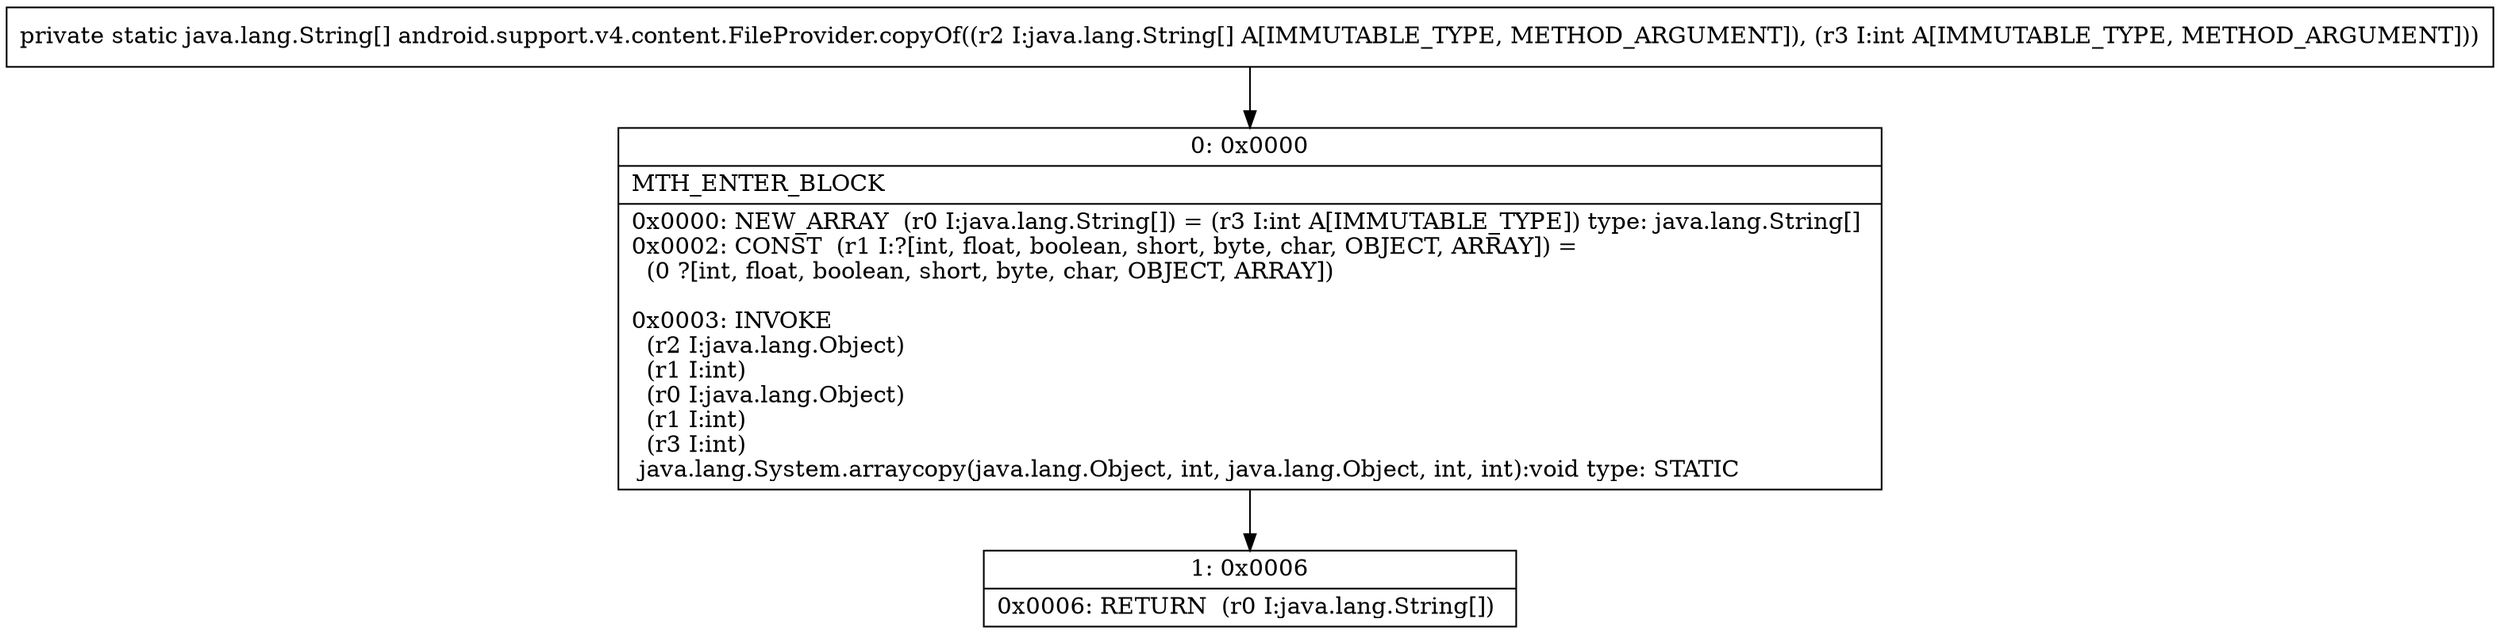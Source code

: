 digraph "CFG forandroid.support.v4.content.FileProvider.copyOf([Ljava\/lang\/String;I)[Ljava\/lang\/String;" {
Node_0 [shape=record,label="{0\:\ 0x0000|MTH_ENTER_BLOCK\l|0x0000: NEW_ARRAY  (r0 I:java.lang.String[]) = (r3 I:int A[IMMUTABLE_TYPE]) type: java.lang.String[] \l0x0002: CONST  (r1 I:?[int, float, boolean, short, byte, char, OBJECT, ARRAY]) = \l  (0 ?[int, float, boolean, short, byte, char, OBJECT, ARRAY])\l \l0x0003: INVOKE  \l  (r2 I:java.lang.Object)\l  (r1 I:int)\l  (r0 I:java.lang.Object)\l  (r1 I:int)\l  (r3 I:int)\l java.lang.System.arraycopy(java.lang.Object, int, java.lang.Object, int, int):void type: STATIC \l}"];
Node_1 [shape=record,label="{1\:\ 0x0006|0x0006: RETURN  (r0 I:java.lang.String[]) \l}"];
MethodNode[shape=record,label="{private static java.lang.String[] android.support.v4.content.FileProvider.copyOf((r2 I:java.lang.String[] A[IMMUTABLE_TYPE, METHOD_ARGUMENT]), (r3 I:int A[IMMUTABLE_TYPE, METHOD_ARGUMENT])) }"];
MethodNode -> Node_0;
Node_0 -> Node_1;
}

